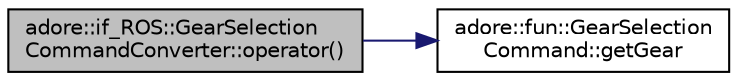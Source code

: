 digraph "adore::if_ROS::GearSelectionCommandConverter::operator()"
{
 // LATEX_PDF_SIZE
  edge [fontname="Helvetica",fontsize="10",labelfontname="Helvetica",labelfontsize="10"];
  node [fontname="Helvetica",fontsize="10",shape=record];
  rankdir="LR";
  Node1 [label="adore::if_ROS::GearSelection\lCommandConverter::operator()",height=0.2,width=0.4,color="black", fillcolor="grey75", style="filled", fontcolor="black",tooltip=" "];
  Node1 -> Node2 [color="midnightblue",fontsize="10",style="solid",fontname="Helvetica"];
  Node2 [label="adore::fun::GearSelection\lCommand::getGear",height=0.2,width=0.4,color="black", fillcolor="white", style="filled",URL="$structadore_1_1fun_1_1GearSelectionCommand.html#aeb43994ff83ef1cb532887bea1f90b64",tooltip=" "];
}
